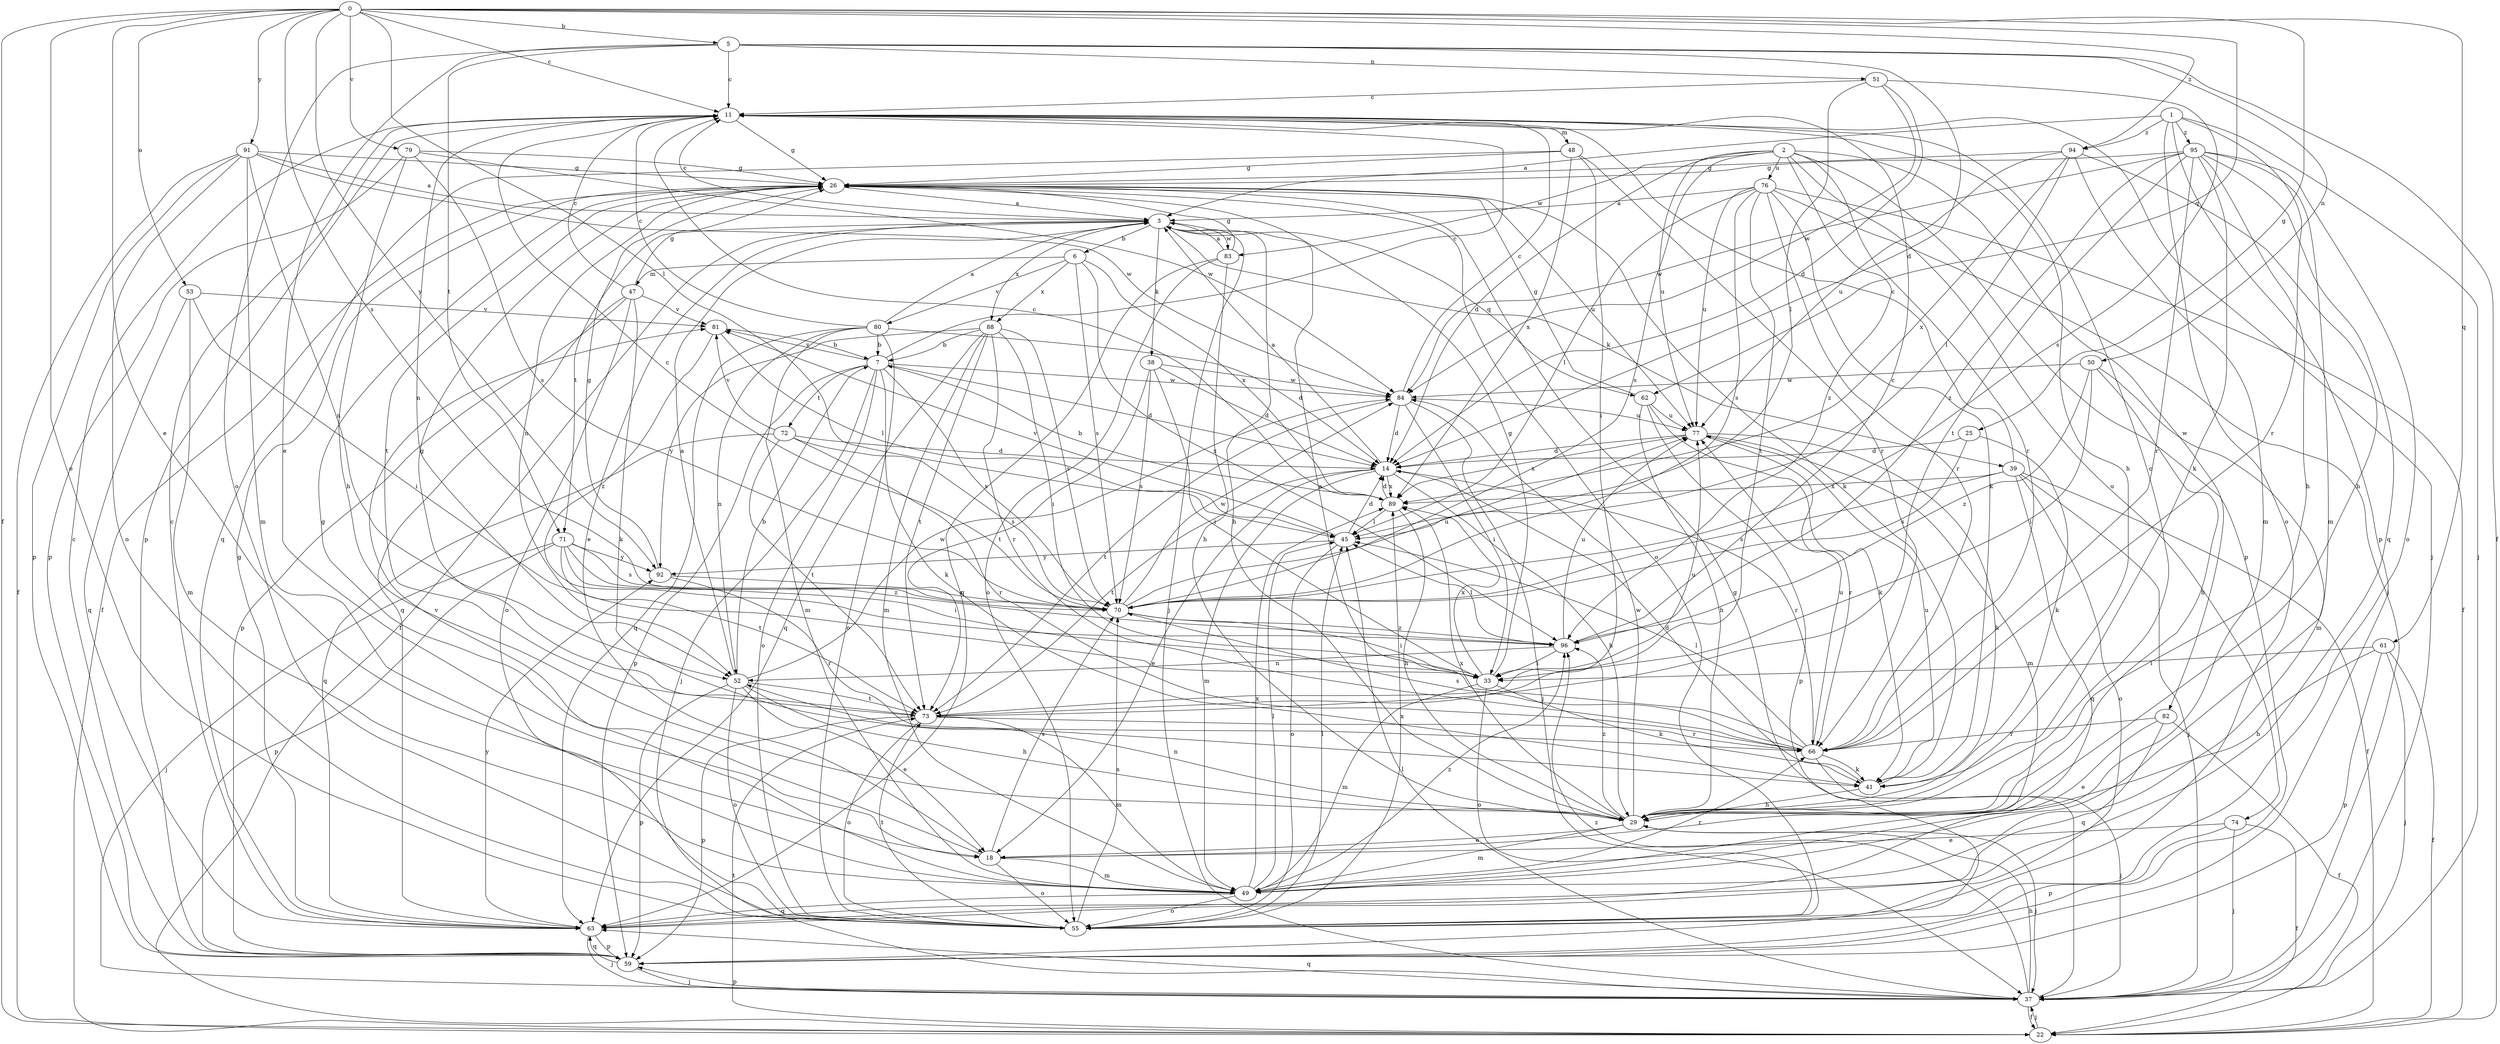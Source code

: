strict digraph  {
0;
1;
2;
3;
5;
6;
7;
11;
14;
18;
22;
25;
26;
29;
33;
37;
38;
39;
41;
45;
47;
48;
49;
50;
51;
52;
53;
55;
59;
61;
62;
63;
66;
70;
71;
72;
73;
74;
76;
77;
79;
80;
81;
82;
83;
84;
88;
89;
91;
92;
94;
95;
96;
0 -> 5  [label=b];
0 -> 11  [label=c];
0 -> 18  [label=e];
0 -> 22  [label=f];
0 -> 25  [label=g];
0 -> 45  [label=l];
0 -> 53  [label=o];
0 -> 55  [label=o];
0 -> 61  [label=q];
0 -> 62  [label=q];
0 -> 70  [label=s];
0 -> 79  [label=v];
0 -> 91  [label=y];
0 -> 92  [label=y];
0 -> 94  [label=z];
1 -> 3  [label=a];
1 -> 37  [label=j];
1 -> 55  [label=o];
1 -> 59  [label=p];
1 -> 66  [label=r];
1 -> 94  [label=z];
1 -> 95  [label=z];
2 -> 14  [label=d];
2 -> 59  [label=p];
2 -> 66  [label=r];
2 -> 70  [label=s];
2 -> 74  [label=u];
2 -> 76  [label=u];
2 -> 77  [label=u];
2 -> 82  [label=w];
2 -> 83  [label=w];
2 -> 96  [label=z];
3 -> 6  [label=b];
3 -> 11  [label=c];
3 -> 18  [label=e];
3 -> 22  [label=f];
3 -> 29  [label=h];
3 -> 37  [label=j];
3 -> 38  [label=k];
3 -> 39  [label=k];
3 -> 62  [label=q];
3 -> 71  [label=t];
3 -> 83  [label=w];
3 -> 88  [label=x];
5 -> 11  [label=c];
5 -> 14  [label=d];
5 -> 18  [label=e];
5 -> 22  [label=f];
5 -> 50  [label=n];
5 -> 51  [label=n];
5 -> 55  [label=o];
5 -> 71  [label=t];
6 -> 47  [label=m];
6 -> 70  [label=s];
6 -> 80  [label=v];
6 -> 88  [label=x];
6 -> 89  [label=x];
6 -> 96  [label=z];
7 -> 11  [label=c];
7 -> 14  [label=d];
7 -> 37  [label=j];
7 -> 41  [label=k];
7 -> 55  [label=o];
7 -> 59  [label=p];
7 -> 70  [label=s];
7 -> 72  [label=t];
7 -> 81  [label=v];
7 -> 84  [label=w];
11 -> 26  [label=g];
11 -> 29  [label=h];
11 -> 37  [label=j];
11 -> 48  [label=m];
11 -> 52  [label=n];
11 -> 59  [label=p];
14 -> 3  [label=a];
14 -> 18  [label=e];
14 -> 29  [label=h];
14 -> 49  [label=m];
14 -> 66  [label=r];
14 -> 73  [label=t];
14 -> 89  [label=x];
18 -> 26  [label=g];
18 -> 49  [label=m];
18 -> 55  [label=o];
18 -> 70  [label=s];
22 -> 37  [label=j];
22 -> 73  [label=t];
25 -> 14  [label=d];
25 -> 41  [label=k];
25 -> 70  [label=s];
26 -> 3  [label=a];
26 -> 22  [label=f];
26 -> 41  [label=k];
26 -> 52  [label=n];
26 -> 55  [label=o];
26 -> 73  [label=t];
26 -> 77  [label=u];
29 -> 11  [label=c];
29 -> 18  [label=e];
29 -> 37  [label=j];
29 -> 49  [label=m];
29 -> 52  [label=n];
29 -> 84  [label=w];
29 -> 89  [label=x];
29 -> 96  [label=z];
33 -> 26  [label=g];
33 -> 41  [label=k];
33 -> 49  [label=m];
33 -> 55  [label=o];
33 -> 89  [label=x];
37 -> 22  [label=f];
37 -> 26  [label=g];
37 -> 29  [label=h];
37 -> 45  [label=l];
37 -> 59  [label=p];
37 -> 63  [label=q];
37 -> 96  [label=z];
38 -> 14  [label=d];
38 -> 33  [label=i];
38 -> 70  [label=s];
38 -> 73  [label=t];
38 -> 84  [label=w];
39 -> 11  [label=c];
39 -> 22  [label=f];
39 -> 37  [label=j];
39 -> 55  [label=o];
39 -> 63  [label=q];
39 -> 70  [label=s];
39 -> 89  [label=x];
41 -> 14  [label=d];
41 -> 29  [label=h];
41 -> 77  [label=u];
45 -> 14  [label=d];
45 -> 55  [label=o];
45 -> 81  [label=v];
45 -> 92  [label=y];
47 -> 11  [label=c];
47 -> 26  [label=g];
47 -> 41  [label=k];
47 -> 55  [label=o];
47 -> 59  [label=p];
47 -> 63  [label=q];
47 -> 81  [label=v];
48 -> 26  [label=g];
48 -> 33  [label=i];
48 -> 63  [label=q];
48 -> 66  [label=r];
48 -> 89  [label=x];
49 -> 45  [label=l];
49 -> 55  [label=o];
49 -> 63  [label=q];
49 -> 66  [label=r];
49 -> 81  [label=v];
49 -> 89  [label=x];
49 -> 96  [label=z];
50 -> 29  [label=h];
50 -> 33  [label=i];
50 -> 49  [label=m];
50 -> 84  [label=w];
50 -> 96  [label=z];
51 -> 11  [label=c];
51 -> 14  [label=d];
51 -> 45  [label=l];
51 -> 70  [label=s];
51 -> 84  [label=w];
52 -> 3  [label=a];
52 -> 7  [label=b];
52 -> 18  [label=e];
52 -> 29  [label=h];
52 -> 55  [label=o];
52 -> 59  [label=p];
52 -> 73  [label=t];
52 -> 84  [label=w];
53 -> 33  [label=i];
53 -> 49  [label=m];
53 -> 63  [label=q];
53 -> 81  [label=v];
55 -> 45  [label=l];
55 -> 70  [label=s];
55 -> 73  [label=t];
55 -> 89  [label=x];
59 -> 11  [label=c];
59 -> 37  [label=j];
59 -> 63  [label=q];
61 -> 22  [label=f];
61 -> 29  [label=h];
61 -> 33  [label=i];
61 -> 37  [label=j];
61 -> 59  [label=p];
62 -> 26  [label=g];
62 -> 29  [label=h];
62 -> 41  [label=k];
62 -> 59  [label=p];
62 -> 77  [label=u];
63 -> 11  [label=c];
63 -> 26  [label=g];
63 -> 37  [label=j];
63 -> 59  [label=p];
63 -> 92  [label=y];
66 -> 3  [label=a];
66 -> 37  [label=j];
66 -> 41  [label=k];
66 -> 45  [label=l];
66 -> 70  [label=s];
66 -> 77  [label=u];
70 -> 11  [label=c];
70 -> 33  [label=i];
70 -> 77  [label=u];
70 -> 84  [label=w];
70 -> 96  [label=z];
71 -> 33  [label=i];
71 -> 37  [label=j];
71 -> 59  [label=p];
71 -> 70  [label=s];
71 -> 73  [label=t];
71 -> 92  [label=y];
71 -> 96  [label=z];
72 -> 14  [label=d];
72 -> 63  [label=q];
72 -> 66  [label=r];
72 -> 70  [label=s];
72 -> 73  [label=t];
72 -> 81  [label=v];
73 -> 26  [label=g];
73 -> 49  [label=m];
73 -> 55  [label=o];
73 -> 59  [label=p];
73 -> 66  [label=r];
73 -> 77  [label=u];
74 -> 18  [label=e];
74 -> 22  [label=f];
74 -> 37  [label=j];
74 -> 59  [label=p];
76 -> 3  [label=a];
76 -> 22  [label=f];
76 -> 37  [label=j];
76 -> 41  [label=k];
76 -> 45  [label=l];
76 -> 66  [label=r];
76 -> 70  [label=s];
76 -> 73  [label=t];
76 -> 77  [label=u];
77 -> 14  [label=d];
77 -> 29  [label=h];
77 -> 49  [label=m];
77 -> 66  [label=r];
77 -> 89  [label=x];
79 -> 26  [label=g];
79 -> 29  [label=h];
79 -> 59  [label=p];
79 -> 70  [label=s];
79 -> 84  [label=w];
80 -> 3  [label=a];
80 -> 7  [label=b];
80 -> 11  [label=c];
80 -> 14  [label=d];
80 -> 49  [label=m];
80 -> 52  [label=n];
80 -> 55  [label=o];
80 -> 63  [label=q];
81 -> 7  [label=b];
81 -> 45  [label=l];
81 -> 96  [label=z];
82 -> 18  [label=e];
82 -> 22  [label=f];
82 -> 63  [label=q];
82 -> 66  [label=r];
83 -> 3  [label=a];
83 -> 26  [label=g];
83 -> 29  [label=h];
83 -> 55  [label=o];
83 -> 63  [label=q];
84 -> 11  [label=c];
84 -> 14  [label=d];
84 -> 33  [label=i];
84 -> 37  [label=j];
84 -> 73  [label=t];
84 -> 77  [label=u];
88 -> 7  [label=b];
88 -> 33  [label=i];
88 -> 49  [label=m];
88 -> 63  [label=q];
88 -> 66  [label=r];
88 -> 70  [label=s];
88 -> 73  [label=t];
88 -> 92  [label=y];
89 -> 7  [label=b];
89 -> 11  [label=c];
89 -> 14  [label=d];
89 -> 29  [label=h];
89 -> 45  [label=l];
91 -> 3  [label=a];
91 -> 22  [label=f];
91 -> 26  [label=g];
91 -> 49  [label=m];
91 -> 52  [label=n];
91 -> 55  [label=o];
91 -> 59  [label=p];
91 -> 84  [label=w];
92 -> 26  [label=g];
92 -> 66  [label=r];
92 -> 70  [label=s];
94 -> 26  [label=g];
94 -> 29  [label=h];
94 -> 45  [label=l];
94 -> 49  [label=m];
94 -> 77  [label=u];
94 -> 89  [label=x];
95 -> 26  [label=g];
95 -> 29  [label=h];
95 -> 41  [label=k];
95 -> 49  [label=m];
95 -> 55  [label=o];
95 -> 63  [label=q];
95 -> 66  [label=r];
95 -> 73  [label=t];
95 -> 84  [label=w];
95 -> 96  [label=z];
96 -> 11  [label=c];
96 -> 33  [label=i];
96 -> 45  [label=l];
96 -> 52  [label=n];
96 -> 77  [label=u];
}
